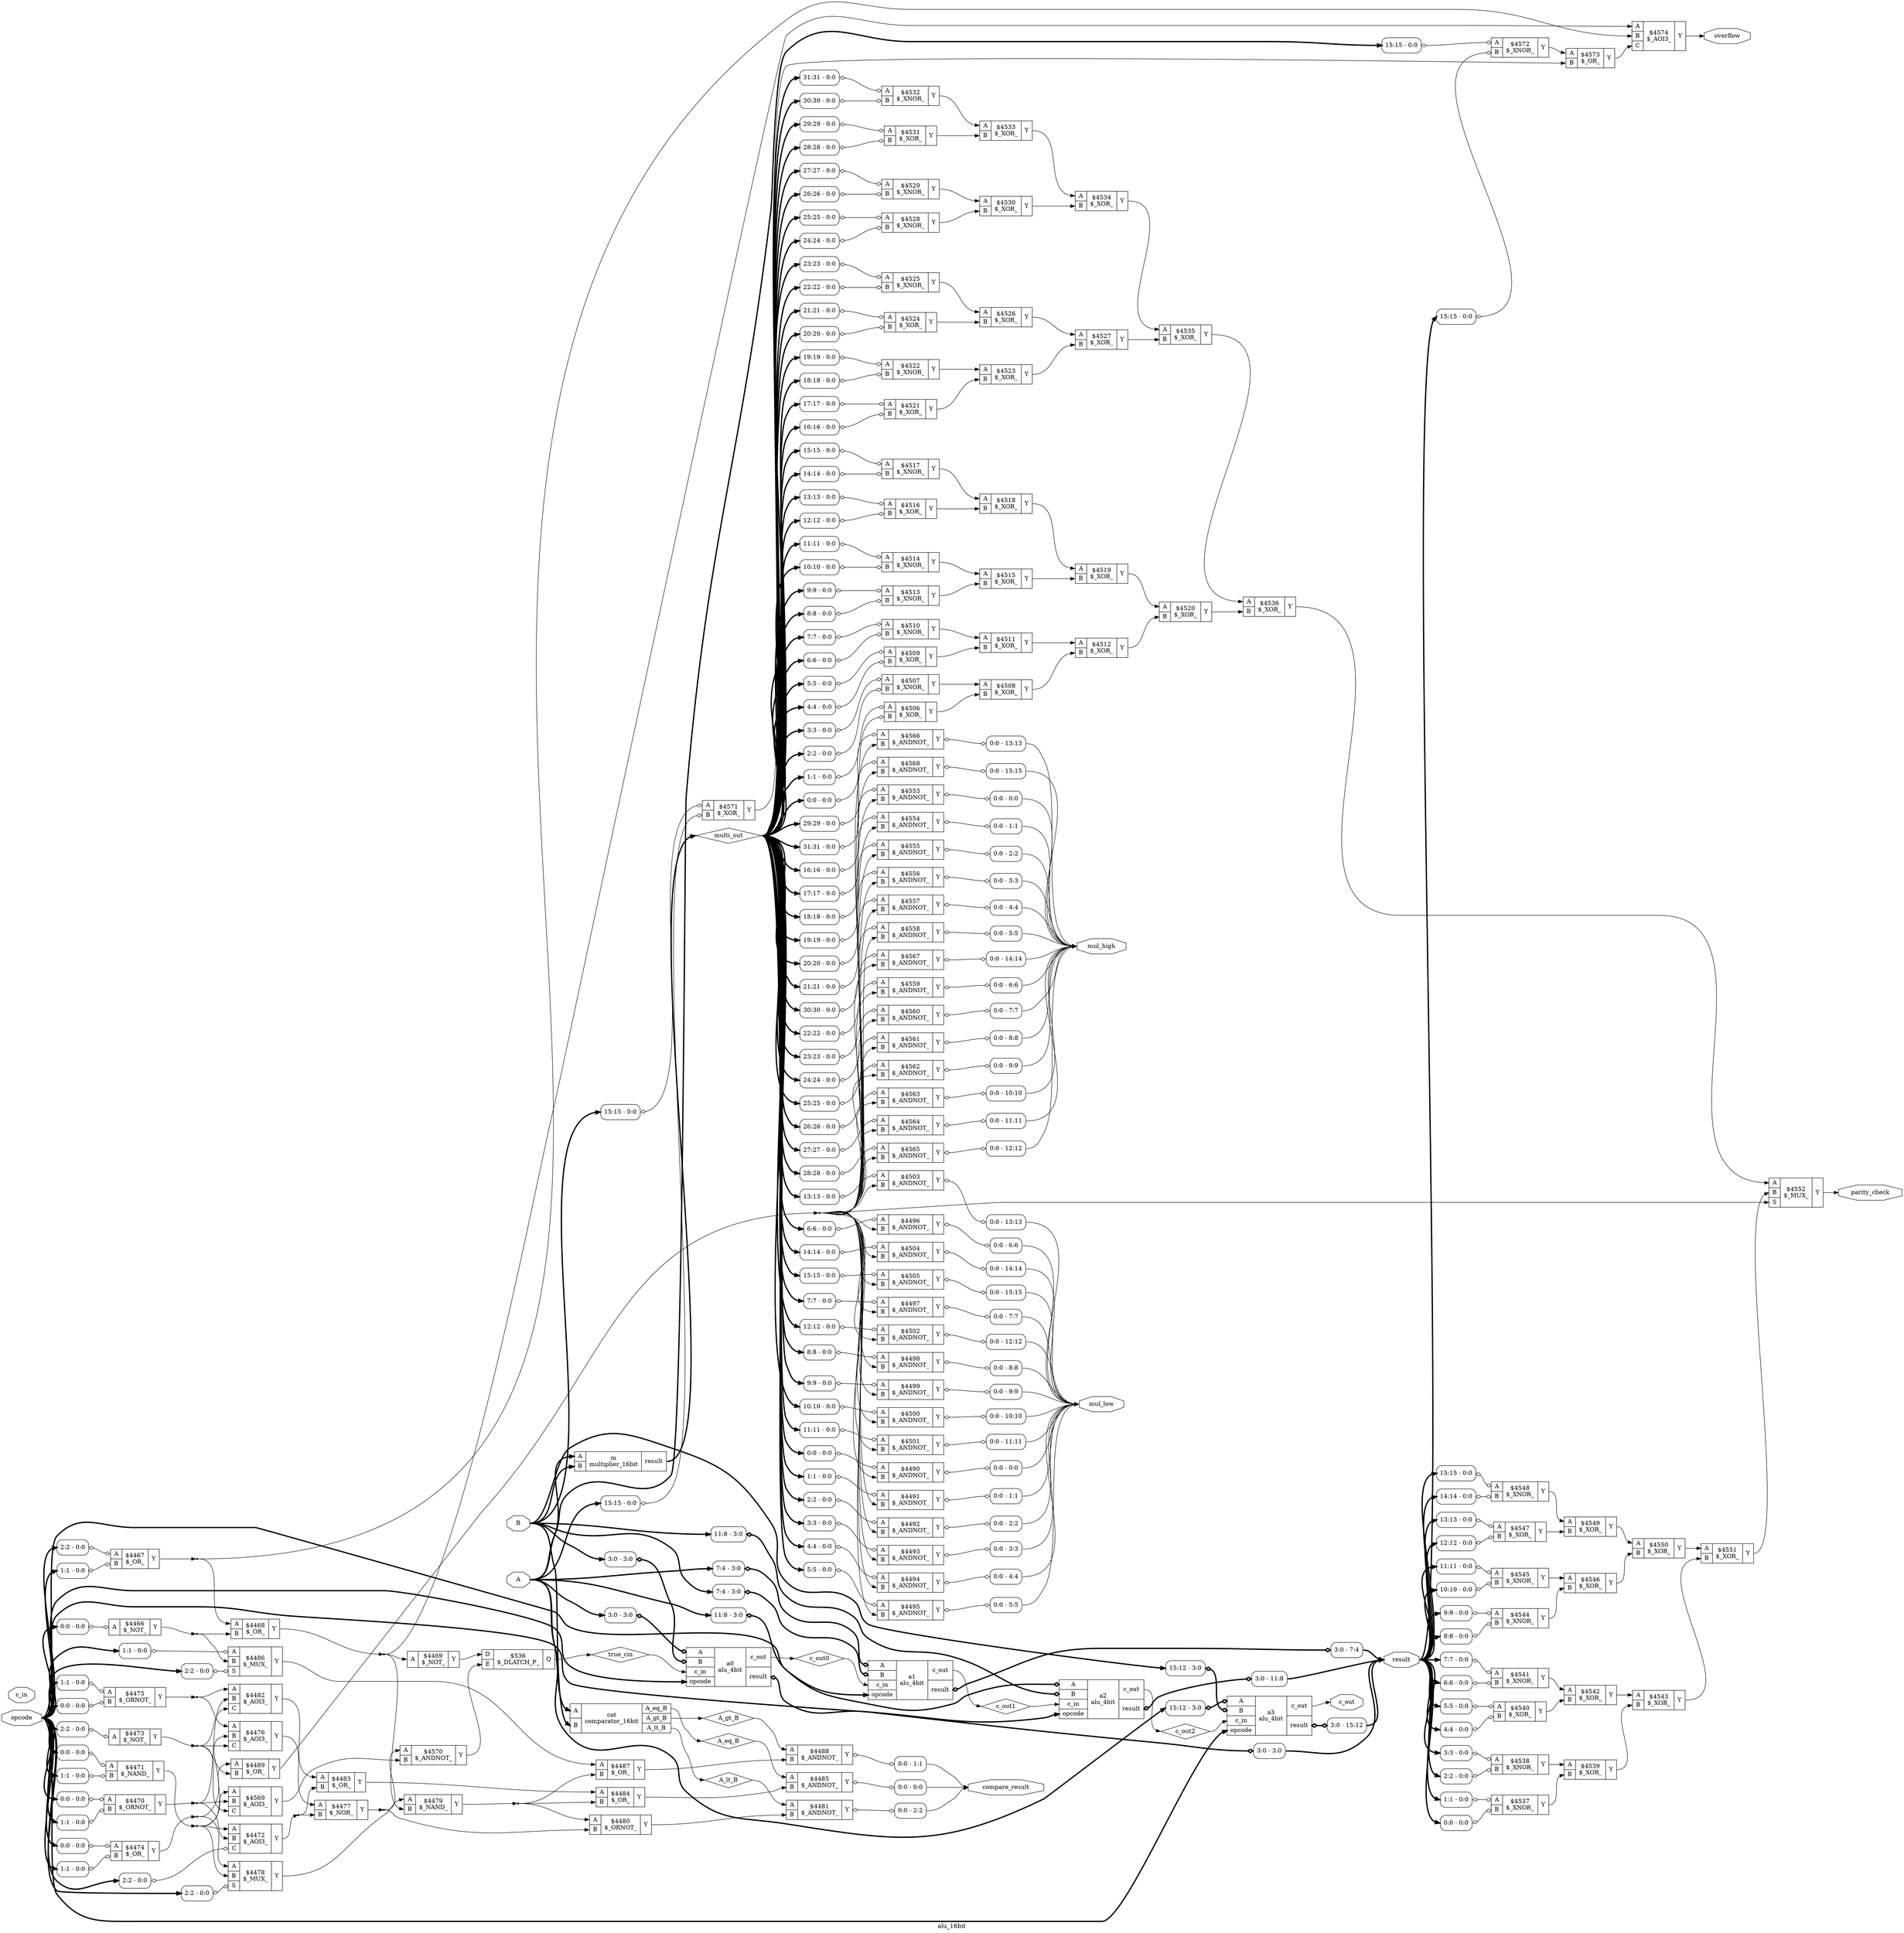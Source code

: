 digraph "alu_16bit" {
label="alu_16bit";
rankdir="LR";
remincross=true;
n73 [ shape=octagon, label="A", color="black", fontcolor="black" ];
n74 [ shape=diamond, label="A_eq_B", color="black", fontcolor="black" ];
n75 [ shape=diamond, label="A_gt_B", color="black", fontcolor="black" ];
n76 [ shape=diamond, label="A_lt_B", color="black", fontcolor="black" ];
n77 [ shape=octagon, label="B", color="black", fontcolor="black" ];
n78 [ shape=octagon, label="c_in", color="black", fontcolor="black" ];
n79 [ shape=octagon, label="c_out", color="black", fontcolor="black" ];
n80 [ shape=diamond, label="c_out0", color="black", fontcolor="black" ];
n81 [ shape=diamond, label="c_out1", color="black", fontcolor="black" ];
n82 [ shape=diamond, label="c_out2", color="black", fontcolor="black" ];
n83 [ shape=octagon, label="compare_result", color="black", fontcolor="black" ];
n84 [ shape=octagon, label="mul_high", color="black", fontcolor="black" ];
n85 [ shape=octagon, label="mul_low", color="black", fontcolor="black" ];
n86 [ shape=diamond, label="multi_out", color="black", fontcolor="black" ];
n87 [ shape=octagon, label="opcode", color="black", fontcolor="black" ];
n88 [ shape=octagon, label="overflow", color="black", fontcolor="black" ];
n89 [ shape=octagon, label="parity_check", color="black", fontcolor="black" ];
n90 [ shape=octagon, label="result", color="black", fontcolor="black" ];
n91 [ shape=diamond, label="true_cin", color="black", fontcolor="black" ];
c93 [ shape=record, label="{{<p73> A}|$4466\n$_NOT_|{<p92> Y}}" ];
x0 [ shape=record, style=rounded, label="<s0> 0:0 - 0:0 " ];
x0:e -> c93:p73:w [arrowhead=odiamond, arrowtail=odiamond, dir=both, color="black", label=""];
c94 [ shape=record, label="{{<p73> A|<p77> B}|$4467\n$_OR_|{<p92> Y}}" ];
x1 [ shape=record, style=rounded, label="<s0> 2:2 - 0:0 " ];
x1:e -> c94:p73:w [arrowhead=odiamond, arrowtail=odiamond, dir=both, color="black", label=""];
x2 [ shape=record, style=rounded, label="<s0> 1:1 - 0:0 " ];
x2:e -> c94:p77:w [arrowhead=odiamond, arrowtail=odiamond, dir=both, color="black", label=""];
c95 [ shape=record, label="{{<p73> A|<p77> B}|$4468\n$_OR_|{<p92> Y}}" ];
c96 [ shape=record, label="{{<p73> A}|$4469\n$_NOT_|{<p92> Y}}" ];
c97 [ shape=record, label="{{<p73> A|<p77> B}|$4470\n$_ORNOT_|{<p92> Y}}" ];
x3 [ shape=record, style=rounded, label="<s0> 0:0 - 0:0 " ];
x3:e -> c97:p73:w [arrowhead=odiamond, arrowtail=odiamond, dir=both, color="black", label=""];
x4 [ shape=record, style=rounded, label="<s0> 1:1 - 0:0 " ];
x4:e -> c97:p77:w [arrowhead=odiamond, arrowtail=odiamond, dir=both, color="black", label=""];
c98 [ shape=record, label="{{<p73> A|<p77> B}|$4471\n$_NAND_|{<p92> Y}}" ];
x5 [ shape=record, style=rounded, label="<s0> 0:0 - 0:0 " ];
x5:e -> c98:p73:w [arrowhead=odiamond, arrowtail=odiamond, dir=both, color="black", label=""];
x6 [ shape=record, style=rounded, label="<s0> 1:1 - 0:0 " ];
x6:e -> c98:p77:w [arrowhead=odiamond, arrowtail=odiamond, dir=both, color="black", label=""];
c100 [ shape=record, label="{{<p73> A|<p77> B|<p99> C}|$4472\n$_AOI3_|{<p92> Y}}" ];
x7 [ shape=record, style=rounded, label="<s0> 2:2 - 0:0 " ];
x7:e -> c100:p99:w [arrowhead=odiamond, arrowtail=odiamond, dir=both, color="black", label=""];
c101 [ shape=record, label="{{<p73> A}|$4473\n$_NOT_|{<p92> Y}}" ];
x8 [ shape=record, style=rounded, label="<s0> 2:2 - 0:0 " ];
x8:e -> c101:p73:w [arrowhead=odiamond, arrowtail=odiamond, dir=both, color="black", label=""];
c102 [ shape=record, label="{{<p73> A|<p77> B}|$4474\n$_OR_|{<p92> Y}}" ];
x9 [ shape=record, style=rounded, label="<s0> 0:0 - 0:0 " ];
x9:e -> c102:p73:w [arrowhead=odiamond, arrowtail=odiamond, dir=both, color="black", label=""];
x10 [ shape=record, style=rounded, label="<s0> 1:1 - 0:0 " ];
x10:e -> c102:p77:w [arrowhead=odiamond, arrowtail=odiamond, dir=both, color="black", label=""];
c103 [ shape=record, label="{{<p73> A|<p77> B}|$4475\n$_ORNOT_|{<p92> Y}}" ];
x11 [ shape=record, style=rounded, label="<s0> 1:1 - 0:0 " ];
x11:e -> c103:p73:w [arrowhead=odiamond, arrowtail=odiamond, dir=both, color="black", label=""];
x12 [ shape=record, style=rounded, label="<s0> 0:0 - 0:0 " ];
x12:e -> c103:p77:w [arrowhead=odiamond, arrowtail=odiamond, dir=both, color="black", label=""];
c104 [ shape=record, label="{{<p73> A|<p77> B|<p99> C}|$4476\n$_AOI3_|{<p92> Y}}" ];
c105 [ shape=record, label="{{<p73> A|<p77> B}|$4477\n$_NOR_|{<p92> Y}}" ];
c107 [ shape=record, label="{{<p73> A|<p77> B|<p106> S}|$4478\n$_MUX_|{<p92> Y}}" ];
x13 [ shape=record, style=rounded, label="<s0> 2:2 - 0:0 " ];
x13:e -> c107:p106:w [arrowhead=odiamond, arrowtail=odiamond, dir=both, color="black", label=""];
c108 [ shape=record, label="{{<p73> A|<p77> B}|$4479\n$_NAND_|{<p92> Y}}" ];
c109 [ shape=record, label="{{<p73> A|<p77> B}|$4480\n$_ORNOT_|{<p92> Y}}" ];
c110 [ shape=record, label="{{<p73> A|<p77> B}|$4481\n$_ANDNOT_|{<p92> Y}}" ];
x14 [ shape=record, style=rounded, label="<s0> 0:0 - 2:2 " ];
c110:p92:e -> x14:w [arrowhead=odiamond, arrowtail=odiamond, dir=both, color="black", label=""];
c111 [ shape=record, label="{{<p73> A|<p77> B|<p99> C}|$4482\n$_AOI3_|{<p92> Y}}" ];
c112 [ shape=record, label="{{<p73> A|<p77> B}|$4483\n$_OR_|{<p92> Y}}" ];
c113 [ shape=record, label="{{<p73> A|<p77> B}|$4484\n$_OR_|{<p92> Y}}" ];
c114 [ shape=record, label="{{<p73> A|<p77> B}|$4485\n$_ANDNOT_|{<p92> Y}}" ];
x15 [ shape=record, style=rounded, label="<s0> 0:0 - 0:0 " ];
c114:p92:e -> x15:w [arrowhead=odiamond, arrowtail=odiamond, dir=both, color="black", label=""];
c115 [ shape=record, label="{{<p73> A|<p77> B|<p106> S}|$4486\n$_MUX_|{<p92> Y}}" ];
x16 [ shape=record, style=rounded, label="<s0> 1:1 - 0:0 " ];
x16:e -> c115:p73:w [arrowhead=odiamond, arrowtail=odiamond, dir=both, color="black", label=""];
x17 [ shape=record, style=rounded, label="<s0> 2:2 - 0:0 " ];
x17:e -> c115:p106:w [arrowhead=odiamond, arrowtail=odiamond, dir=both, color="black", label=""];
c116 [ shape=record, label="{{<p73> A|<p77> B}|$4487\n$_OR_|{<p92> Y}}" ];
c117 [ shape=record, label="{{<p73> A|<p77> B}|$4488\n$_ANDNOT_|{<p92> Y}}" ];
x18 [ shape=record, style=rounded, label="<s0> 0:0 - 1:1 " ];
c117:p92:e -> x18:w [arrowhead=odiamond, arrowtail=odiamond, dir=both, color="black", label=""];
c118 [ shape=record, label="{{<p73> A|<p77> B}|$4489\n$_OR_|{<p92> Y}}" ];
c119 [ shape=record, label="{{<p73> A|<p77> B}|$4490\n$_ANDNOT_|{<p92> Y}}" ];
x19 [ shape=record, style=rounded, label="<s0> 0:0 - 0:0 " ];
x19:e -> c119:p73:w [arrowhead=odiamond, arrowtail=odiamond, dir=both, color="black", label=""];
x20 [ shape=record, style=rounded, label="<s0> 0:0 - 0:0 " ];
c119:p92:e -> x20:w [arrowhead=odiamond, arrowtail=odiamond, dir=both, color="black", label=""];
c120 [ shape=record, label="{{<p73> A|<p77> B}|$4491\n$_ANDNOT_|{<p92> Y}}" ];
x21 [ shape=record, style=rounded, label="<s0> 1:1 - 0:0 " ];
x21:e -> c120:p73:w [arrowhead=odiamond, arrowtail=odiamond, dir=both, color="black", label=""];
x22 [ shape=record, style=rounded, label="<s0> 0:0 - 1:1 " ];
c120:p92:e -> x22:w [arrowhead=odiamond, arrowtail=odiamond, dir=both, color="black", label=""];
c121 [ shape=record, label="{{<p73> A|<p77> B}|$4492\n$_ANDNOT_|{<p92> Y}}" ];
x23 [ shape=record, style=rounded, label="<s0> 2:2 - 0:0 " ];
x23:e -> c121:p73:w [arrowhead=odiamond, arrowtail=odiamond, dir=both, color="black", label=""];
x24 [ shape=record, style=rounded, label="<s0> 0:0 - 2:2 " ];
c121:p92:e -> x24:w [arrowhead=odiamond, arrowtail=odiamond, dir=both, color="black", label=""];
c122 [ shape=record, label="{{<p73> A|<p77> B}|$4493\n$_ANDNOT_|{<p92> Y}}" ];
x25 [ shape=record, style=rounded, label="<s0> 3:3 - 0:0 " ];
x25:e -> c122:p73:w [arrowhead=odiamond, arrowtail=odiamond, dir=both, color="black", label=""];
x26 [ shape=record, style=rounded, label="<s0> 0:0 - 3:3 " ];
c122:p92:e -> x26:w [arrowhead=odiamond, arrowtail=odiamond, dir=both, color="black", label=""];
c123 [ shape=record, label="{{<p73> A|<p77> B}|$4494\n$_ANDNOT_|{<p92> Y}}" ];
x27 [ shape=record, style=rounded, label="<s0> 4:4 - 0:0 " ];
x27:e -> c123:p73:w [arrowhead=odiamond, arrowtail=odiamond, dir=both, color="black", label=""];
x28 [ shape=record, style=rounded, label="<s0> 0:0 - 4:4 " ];
c123:p92:e -> x28:w [arrowhead=odiamond, arrowtail=odiamond, dir=both, color="black", label=""];
c124 [ shape=record, label="{{<p73> A|<p77> B}|$4495\n$_ANDNOT_|{<p92> Y}}" ];
x29 [ shape=record, style=rounded, label="<s0> 5:5 - 0:0 " ];
x29:e -> c124:p73:w [arrowhead=odiamond, arrowtail=odiamond, dir=both, color="black", label=""];
x30 [ shape=record, style=rounded, label="<s0> 0:0 - 5:5 " ];
c124:p92:e -> x30:w [arrowhead=odiamond, arrowtail=odiamond, dir=both, color="black", label=""];
c125 [ shape=record, label="{{<p73> A|<p77> B}|$4496\n$_ANDNOT_|{<p92> Y}}" ];
x31 [ shape=record, style=rounded, label="<s0> 6:6 - 0:0 " ];
x31:e -> c125:p73:w [arrowhead=odiamond, arrowtail=odiamond, dir=both, color="black", label=""];
x32 [ shape=record, style=rounded, label="<s0> 0:0 - 6:6 " ];
c125:p92:e -> x32:w [arrowhead=odiamond, arrowtail=odiamond, dir=both, color="black", label=""];
c126 [ shape=record, label="{{<p73> A|<p77> B}|$4497\n$_ANDNOT_|{<p92> Y}}" ];
x33 [ shape=record, style=rounded, label="<s0> 7:7 - 0:0 " ];
x33:e -> c126:p73:w [arrowhead=odiamond, arrowtail=odiamond, dir=both, color="black", label=""];
x34 [ shape=record, style=rounded, label="<s0> 0:0 - 7:7 " ];
c126:p92:e -> x34:w [arrowhead=odiamond, arrowtail=odiamond, dir=both, color="black", label=""];
c127 [ shape=record, label="{{<p73> A|<p77> B}|$4498\n$_ANDNOT_|{<p92> Y}}" ];
x35 [ shape=record, style=rounded, label="<s0> 8:8 - 0:0 " ];
x35:e -> c127:p73:w [arrowhead=odiamond, arrowtail=odiamond, dir=both, color="black", label=""];
x36 [ shape=record, style=rounded, label="<s0> 0:0 - 8:8 " ];
c127:p92:e -> x36:w [arrowhead=odiamond, arrowtail=odiamond, dir=both, color="black", label=""];
c128 [ shape=record, label="{{<p73> A|<p77> B}|$4499\n$_ANDNOT_|{<p92> Y}}" ];
x37 [ shape=record, style=rounded, label="<s0> 9:9 - 0:0 " ];
x37:e -> c128:p73:w [arrowhead=odiamond, arrowtail=odiamond, dir=both, color="black", label=""];
x38 [ shape=record, style=rounded, label="<s0> 0:0 - 9:9 " ];
c128:p92:e -> x38:w [arrowhead=odiamond, arrowtail=odiamond, dir=both, color="black", label=""];
c129 [ shape=record, label="{{<p73> A|<p77> B}|$4500\n$_ANDNOT_|{<p92> Y}}" ];
x39 [ shape=record, style=rounded, label="<s0> 10:10 - 0:0 " ];
x39:e -> c129:p73:w [arrowhead=odiamond, arrowtail=odiamond, dir=both, color="black", label=""];
x40 [ shape=record, style=rounded, label="<s0> 0:0 - 10:10 " ];
c129:p92:e -> x40:w [arrowhead=odiamond, arrowtail=odiamond, dir=both, color="black", label=""];
c130 [ shape=record, label="{{<p73> A|<p77> B}|$4501\n$_ANDNOT_|{<p92> Y}}" ];
x41 [ shape=record, style=rounded, label="<s0> 11:11 - 0:0 " ];
x41:e -> c130:p73:w [arrowhead=odiamond, arrowtail=odiamond, dir=both, color="black", label=""];
x42 [ shape=record, style=rounded, label="<s0> 0:0 - 11:11 " ];
c130:p92:e -> x42:w [arrowhead=odiamond, arrowtail=odiamond, dir=both, color="black", label=""];
c131 [ shape=record, label="{{<p73> A|<p77> B}|$4502\n$_ANDNOT_|{<p92> Y}}" ];
x43 [ shape=record, style=rounded, label="<s0> 12:12 - 0:0 " ];
x43:e -> c131:p73:w [arrowhead=odiamond, arrowtail=odiamond, dir=both, color="black", label=""];
x44 [ shape=record, style=rounded, label="<s0> 0:0 - 12:12 " ];
c131:p92:e -> x44:w [arrowhead=odiamond, arrowtail=odiamond, dir=both, color="black", label=""];
c132 [ shape=record, label="{{<p73> A|<p77> B}|$4503\n$_ANDNOT_|{<p92> Y}}" ];
x45 [ shape=record, style=rounded, label="<s0> 13:13 - 0:0 " ];
x45:e -> c132:p73:w [arrowhead=odiamond, arrowtail=odiamond, dir=both, color="black", label=""];
x46 [ shape=record, style=rounded, label="<s0> 0:0 - 13:13 " ];
c132:p92:e -> x46:w [arrowhead=odiamond, arrowtail=odiamond, dir=both, color="black", label=""];
c133 [ shape=record, label="{{<p73> A|<p77> B}|$4504\n$_ANDNOT_|{<p92> Y}}" ];
x47 [ shape=record, style=rounded, label="<s0> 14:14 - 0:0 " ];
x47:e -> c133:p73:w [arrowhead=odiamond, arrowtail=odiamond, dir=both, color="black", label=""];
x48 [ shape=record, style=rounded, label="<s0> 0:0 - 14:14 " ];
c133:p92:e -> x48:w [arrowhead=odiamond, arrowtail=odiamond, dir=both, color="black", label=""];
c134 [ shape=record, label="{{<p73> A|<p77> B}|$4505\n$_ANDNOT_|{<p92> Y}}" ];
x49 [ shape=record, style=rounded, label="<s0> 15:15 - 0:0 " ];
x49:e -> c134:p73:w [arrowhead=odiamond, arrowtail=odiamond, dir=both, color="black", label=""];
x50 [ shape=record, style=rounded, label="<s0> 0:0 - 15:15 " ];
c134:p92:e -> x50:w [arrowhead=odiamond, arrowtail=odiamond, dir=both, color="black", label=""];
c135 [ shape=record, label="{{<p73> A|<p77> B}|$4506\n$_XOR_|{<p92> Y}}" ];
x51 [ shape=record, style=rounded, label="<s0> 1:1 - 0:0 " ];
x51:e -> c135:p73:w [arrowhead=odiamond, arrowtail=odiamond, dir=both, color="black", label=""];
x52 [ shape=record, style=rounded, label="<s0> 0:0 - 0:0 " ];
x52:e -> c135:p77:w [arrowhead=odiamond, arrowtail=odiamond, dir=both, color="black", label=""];
c136 [ shape=record, label="{{<p73> A|<p77> B}|$4507\n$_XNOR_|{<p92> Y}}" ];
x53 [ shape=record, style=rounded, label="<s0> 3:3 - 0:0 " ];
x53:e -> c136:p73:w [arrowhead=odiamond, arrowtail=odiamond, dir=both, color="black", label=""];
x54 [ shape=record, style=rounded, label="<s0> 2:2 - 0:0 " ];
x54:e -> c136:p77:w [arrowhead=odiamond, arrowtail=odiamond, dir=both, color="black", label=""];
c137 [ shape=record, label="{{<p73> A|<p77> B}|$4508\n$_XOR_|{<p92> Y}}" ];
c138 [ shape=record, label="{{<p73> A|<p77> B}|$4509\n$_XOR_|{<p92> Y}}" ];
x55 [ shape=record, style=rounded, label="<s0> 5:5 - 0:0 " ];
x55:e -> c138:p73:w [arrowhead=odiamond, arrowtail=odiamond, dir=both, color="black", label=""];
x56 [ shape=record, style=rounded, label="<s0> 4:4 - 0:0 " ];
x56:e -> c138:p77:w [arrowhead=odiamond, arrowtail=odiamond, dir=both, color="black", label=""];
c139 [ shape=record, label="{{<p73> A|<p77> B}|$4510\n$_XNOR_|{<p92> Y}}" ];
x57 [ shape=record, style=rounded, label="<s0> 7:7 - 0:0 " ];
x57:e -> c139:p73:w [arrowhead=odiamond, arrowtail=odiamond, dir=both, color="black", label=""];
x58 [ shape=record, style=rounded, label="<s0> 6:6 - 0:0 " ];
x58:e -> c139:p77:w [arrowhead=odiamond, arrowtail=odiamond, dir=both, color="black", label=""];
c140 [ shape=record, label="{{<p73> A|<p77> B}|$4511\n$_XOR_|{<p92> Y}}" ];
c141 [ shape=record, label="{{<p73> A|<p77> B}|$4512\n$_XOR_|{<p92> Y}}" ];
c142 [ shape=record, label="{{<p73> A|<p77> B}|$4513\n$_XNOR_|{<p92> Y}}" ];
x59 [ shape=record, style=rounded, label="<s0> 9:9 - 0:0 " ];
x59:e -> c142:p73:w [arrowhead=odiamond, arrowtail=odiamond, dir=both, color="black", label=""];
x60 [ shape=record, style=rounded, label="<s0> 8:8 - 0:0 " ];
x60:e -> c142:p77:w [arrowhead=odiamond, arrowtail=odiamond, dir=both, color="black", label=""];
c143 [ shape=record, label="{{<p73> A|<p77> B}|$4514\n$_XNOR_|{<p92> Y}}" ];
x61 [ shape=record, style=rounded, label="<s0> 11:11 - 0:0 " ];
x61:e -> c143:p73:w [arrowhead=odiamond, arrowtail=odiamond, dir=both, color="black", label=""];
x62 [ shape=record, style=rounded, label="<s0> 10:10 - 0:0 " ];
x62:e -> c143:p77:w [arrowhead=odiamond, arrowtail=odiamond, dir=both, color="black", label=""];
c144 [ shape=record, label="{{<p73> A|<p77> B}|$4515\n$_XOR_|{<p92> Y}}" ];
c145 [ shape=record, label="{{<p73> A|<p77> B}|$4516\n$_XOR_|{<p92> Y}}" ];
x63 [ shape=record, style=rounded, label="<s0> 13:13 - 0:0 " ];
x63:e -> c145:p73:w [arrowhead=odiamond, arrowtail=odiamond, dir=both, color="black", label=""];
x64 [ shape=record, style=rounded, label="<s0> 12:12 - 0:0 " ];
x64:e -> c145:p77:w [arrowhead=odiamond, arrowtail=odiamond, dir=both, color="black", label=""];
c146 [ shape=record, label="{{<p73> A|<p77> B}|$4517\n$_XNOR_|{<p92> Y}}" ];
x65 [ shape=record, style=rounded, label="<s0> 15:15 - 0:0 " ];
x65:e -> c146:p73:w [arrowhead=odiamond, arrowtail=odiamond, dir=both, color="black", label=""];
x66 [ shape=record, style=rounded, label="<s0> 14:14 - 0:0 " ];
x66:e -> c146:p77:w [arrowhead=odiamond, arrowtail=odiamond, dir=both, color="black", label=""];
c147 [ shape=record, label="{{<p73> A|<p77> B}|$4518\n$_XOR_|{<p92> Y}}" ];
c148 [ shape=record, label="{{<p73> A|<p77> B}|$4519\n$_XOR_|{<p92> Y}}" ];
c149 [ shape=record, label="{{<p73> A|<p77> B}|$4520\n$_XOR_|{<p92> Y}}" ];
c150 [ shape=record, label="{{<p73> A|<p77> B}|$4521\n$_XOR_|{<p92> Y}}" ];
x67 [ shape=record, style=rounded, label="<s0> 17:17 - 0:0 " ];
x67:e -> c150:p73:w [arrowhead=odiamond, arrowtail=odiamond, dir=both, color="black", label=""];
x68 [ shape=record, style=rounded, label="<s0> 16:16 - 0:0 " ];
x68:e -> c150:p77:w [arrowhead=odiamond, arrowtail=odiamond, dir=both, color="black", label=""];
c151 [ shape=record, label="{{<p73> A|<p77> B}|$4522\n$_XNOR_|{<p92> Y}}" ];
x69 [ shape=record, style=rounded, label="<s0> 19:19 - 0:0 " ];
x69:e -> c151:p73:w [arrowhead=odiamond, arrowtail=odiamond, dir=both, color="black", label=""];
x70 [ shape=record, style=rounded, label="<s0> 18:18 - 0:0 " ];
x70:e -> c151:p77:w [arrowhead=odiamond, arrowtail=odiamond, dir=both, color="black", label=""];
c152 [ shape=record, label="{{<p73> A|<p77> B}|$4523\n$_XOR_|{<p92> Y}}" ];
c153 [ shape=record, label="{{<p73> A|<p77> B}|$4524\n$_XOR_|{<p92> Y}}" ];
x71 [ shape=record, style=rounded, label="<s0> 21:21 - 0:0 " ];
x71:e -> c153:p73:w [arrowhead=odiamond, arrowtail=odiamond, dir=both, color="black", label=""];
x72 [ shape=record, style=rounded, label="<s0> 20:20 - 0:0 " ];
x72:e -> c153:p77:w [arrowhead=odiamond, arrowtail=odiamond, dir=both, color="black", label=""];
c154 [ shape=record, label="{{<p73> A|<p77> B}|$4525\n$_XNOR_|{<p92> Y}}" ];
x73 [ shape=record, style=rounded, label="<s0> 23:23 - 0:0 " ];
x73:e -> c154:p73:w [arrowhead=odiamond, arrowtail=odiamond, dir=both, color="black", label=""];
x74 [ shape=record, style=rounded, label="<s0> 22:22 - 0:0 " ];
x74:e -> c154:p77:w [arrowhead=odiamond, arrowtail=odiamond, dir=both, color="black", label=""];
c155 [ shape=record, label="{{<p73> A|<p77> B}|$4526\n$_XOR_|{<p92> Y}}" ];
c156 [ shape=record, label="{{<p73> A|<p77> B}|$4527\n$_XOR_|{<p92> Y}}" ];
c157 [ shape=record, label="{{<p73> A|<p77> B}|$4528\n$_XNOR_|{<p92> Y}}" ];
x75 [ shape=record, style=rounded, label="<s0> 25:25 - 0:0 " ];
x75:e -> c157:p73:w [arrowhead=odiamond, arrowtail=odiamond, dir=both, color="black", label=""];
x76 [ shape=record, style=rounded, label="<s0> 24:24 - 0:0 " ];
x76:e -> c157:p77:w [arrowhead=odiamond, arrowtail=odiamond, dir=both, color="black", label=""];
c158 [ shape=record, label="{{<p73> A|<p77> B}|$4529\n$_XNOR_|{<p92> Y}}" ];
x77 [ shape=record, style=rounded, label="<s0> 27:27 - 0:0 " ];
x77:e -> c158:p73:w [arrowhead=odiamond, arrowtail=odiamond, dir=both, color="black", label=""];
x78 [ shape=record, style=rounded, label="<s0> 26:26 - 0:0 " ];
x78:e -> c158:p77:w [arrowhead=odiamond, arrowtail=odiamond, dir=both, color="black", label=""];
c159 [ shape=record, label="{{<p73> A|<p77> B}|$4530\n$_XOR_|{<p92> Y}}" ];
c160 [ shape=record, label="{{<p73> A|<p77> B}|$4531\n$_XOR_|{<p92> Y}}" ];
x79 [ shape=record, style=rounded, label="<s0> 29:29 - 0:0 " ];
x79:e -> c160:p73:w [arrowhead=odiamond, arrowtail=odiamond, dir=both, color="black", label=""];
x80 [ shape=record, style=rounded, label="<s0> 28:28 - 0:0 " ];
x80:e -> c160:p77:w [arrowhead=odiamond, arrowtail=odiamond, dir=both, color="black", label=""];
c161 [ shape=record, label="{{<p73> A|<p77> B}|$4532\n$_XNOR_|{<p92> Y}}" ];
x81 [ shape=record, style=rounded, label="<s0> 31:31 - 0:0 " ];
x81:e -> c161:p73:w [arrowhead=odiamond, arrowtail=odiamond, dir=both, color="black", label=""];
x82 [ shape=record, style=rounded, label="<s0> 30:30 - 0:0 " ];
x82:e -> c161:p77:w [arrowhead=odiamond, arrowtail=odiamond, dir=both, color="black", label=""];
c162 [ shape=record, label="{{<p73> A|<p77> B}|$4533\n$_XOR_|{<p92> Y}}" ];
c163 [ shape=record, label="{{<p73> A|<p77> B}|$4534\n$_XOR_|{<p92> Y}}" ];
c164 [ shape=record, label="{{<p73> A|<p77> B}|$4535\n$_XOR_|{<p92> Y}}" ];
c165 [ shape=record, label="{{<p73> A|<p77> B}|$4536\n$_XOR_|{<p92> Y}}" ];
c166 [ shape=record, label="{{<p73> A|<p77> B}|$4537\n$_XNOR_|{<p92> Y}}" ];
x83 [ shape=record, style=rounded, label="<s0> 1:1 - 0:0 " ];
x83:e -> c166:p73:w [arrowhead=odiamond, arrowtail=odiamond, dir=both, color="black", label=""];
x84 [ shape=record, style=rounded, label="<s0> 0:0 - 0:0 " ];
x84:e -> c166:p77:w [arrowhead=odiamond, arrowtail=odiamond, dir=both, color="black", label=""];
c167 [ shape=record, label="{{<p73> A|<p77> B}|$4538\n$_XNOR_|{<p92> Y}}" ];
x85 [ shape=record, style=rounded, label="<s0> 3:3 - 0:0 " ];
x85:e -> c167:p73:w [arrowhead=odiamond, arrowtail=odiamond, dir=both, color="black", label=""];
x86 [ shape=record, style=rounded, label="<s0> 2:2 - 0:0 " ];
x86:e -> c167:p77:w [arrowhead=odiamond, arrowtail=odiamond, dir=both, color="black", label=""];
c168 [ shape=record, label="{{<p73> A|<p77> B}|$4539\n$_XOR_|{<p92> Y}}" ];
c169 [ shape=record, label="{{<p73> A|<p77> B}|$4540\n$_XOR_|{<p92> Y}}" ];
x87 [ shape=record, style=rounded, label="<s0> 5:5 - 0:0 " ];
x87:e -> c169:p73:w [arrowhead=odiamond, arrowtail=odiamond, dir=both, color="black", label=""];
x88 [ shape=record, style=rounded, label="<s0> 4:4 - 0:0 " ];
x88:e -> c169:p77:w [arrowhead=odiamond, arrowtail=odiamond, dir=both, color="black", label=""];
c170 [ shape=record, label="{{<p73> A|<p77> B}|$4541\n$_XNOR_|{<p92> Y}}" ];
x89 [ shape=record, style=rounded, label="<s0> 7:7 - 0:0 " ];
x89:e -> c170:p73:w [arrowhead=odiamond, arrowtail=odiamond, dir=both, color="black", label=""];
x90 [ shape=record, style=rounded, label="<s0> 6:6 - 0:0 " ];
x90:e -> c170:p77:w [arrowhead=odiamond, arrowtail=odiamond, dir=both, color="black", label=""];
c171 [ shape=record, label="{{<p73> A|<p77> B}|$4542\n$_XOR_|{<p92> Y}}" ];
c172 [ shape=record, label="{{<p73> A|<p77> B}|$4543\n$_XOR_|{<p92> Y}}" ];
c173 [ shape=record, label="{{<p73> A|<p77> B}|$4544\n$_XNOR_|{<p92> Y}}" ];
x91 [ shape=record, style=rounded, label="<s0> 9:9 - 0:0 " ];
x91:e -> c173:p73:w [arrowhead=odiamond, arrowtail=odiamond, dir=both, color="black", label=""];
x92 [ shape=record, style=rounded, label="<s0> 8:8 - 0:0 " ];
x92:e -> c173:p77:w [arrowhead=odiamond, arrowtail=odiamond, dir=both, color="black", label=""];
c174 [ shape=record, label="{{<p73> A|<p77> B}|$4545\n$_XNOR_|{<p92> Y}}" ];
x93 [ shape=record, style=rounded, label="<s0> 11:11 - 0:0 " ];
x93:e -> c174:p73:w [arrowhead=odiamond, arrowtail=odiamond, dir=both, color="black", label=""];
x94 [ shape=record, style=rounded, label="<s0> 10:10 - 0:0 " ];
x94:e -> c174:p77:w [arrowhead=odiamond, arrowtail=odiamond, dir=both, color="black", label=""];
c175 [ shape=record, label="{{<p73> A|<p77> B}|$4546\n$_XOR_|{<p92> Y}}" ];
c176 [ shape=record, label="{{<p73> A|<p77> B}|$4547\n$_XOR_|{<p92> Y}}" ];
x95 [ shape=record, style=rounded, label="<s0> 13:13 - 0:0 " ];
x95:e -> c176:p73:w [arrowhead=odiamond, arrowtail=odiamond, dir=both, color="black", label=""];
x96 [ shape=record, style=rounded, label="<s0> 12:12 - 0:0 " ];
x96:e -> c176:p77:w [arrowhead=odiamond, arrowtail=odiamond, dir=both, color="black", label=""];
c177 [ shape=record, label="{{<p73> A|<p77> B}|$4548\n$_XNOR_|{<p92> Y}}" ];
x97 [ shape=record, style=rounded, label="<s0> 15:15 - 0:0 " ];
x97:e -> c177:p73:w [arrowhead=odiamond, arrowtail=odiamond, dir=both, color="black", label=""];
x98 [ shape=record, style=rounded, label="<s0> 14:14 - 0:0 " ];
x98:e -> c177:p77:w [arrowhead=odiamond, arrowtail=odiamond, dir=both, color="black", label=""];
c178 [ shape=record, label="{{<p73> A|<p77> B}|$4549\n$_XOR_|{<p92> Y}}" ];
c179 [ shape=record, label="{{<p73> A|<p77> B}|$4550\n$_XOR_|{<p92> Y}}" ];
c180 [ shape=record, label="{{<p73> A|<p77> B}|$4551\n$_XOR_|{<p92> Y}}" ];
c181 [ shape=record, label="{{<p73> A|<p77> B|<p106> S}|$4552\n$_MUX_|{<p92> Y}}" ];
c182 [ shape=record, label="{{<p73> A|<p77> B}|$4553\n$_ANDNOT_|{<p92> Y}}" ];
x99 [ shape=record, style=rounded, label="<s0> 16:16 - 0:0 " ];
x99:e -> c182:p73:w [arrowhead=odiamond, arrowtail=odiamond, dir=both, color="black", label=""];
x100 [ shape=record, style=rounded, label="<s0> 0:0 - 0:0 " ];
c182:p92:e -> x100:w [arrowhead=odiamond, arrowtail=odiamond, dir=both, color="black", label=""];
c183 [ shape=record, label="{{<p73> A|<p77> B}|$4554\n$_ANDNOT_|{<p92> Y}}" ];
x101 [ shape=record, style=rounded, label="<s0> 17:17 - 0:0 " ];
x101:e -> c183:p73:w [arrowhead=odiamond, arrowtail=odiamond, dir=both, color="black", label=""];
x102 [ shape=record, style=rounded, label="<s0> 0:0 - 1:1 " ];
c183:p92:e -> x102:w [arrowhead=odiamond, arrowtail=odiamond, dir=both, color="black", label=""];
c184 [ shape=record, label="{{<p73> A|<p77> B}|$4555\n$_ANDNOT_|{<p92> Y}}" ];
x103 [ shape=record, style=rounded, label="<s0> 18:18 - 0:0 " ];
x103:e -> c184:p73:w [arrowhead=odiamond, arrowtail=odiamond, dir=both, color="black", label=""];
x104 [ shape=record, style=rounded, label="<s0> 0:0 - 2:2 " ];
c184:p92:e -> x104:w [arrowhead=odiamond, arrowtail=odiamond, dir=both, color="black", label=""];
c185 [ shape=record, label="{{<p73> A|<p77> B}|$4556\n$_ANDNOT_|{<p92> Y}}" ];
x105 [ shape=record, style=rounded, label="<s0> 19:19 - 0:0 " ];
x105:e -> c185:p73:w [arrowhead=odiamond, arrowtail=odiamond, dir=both, color="black", label=""];
x106 [ shape=record, style=rounded, label="<s0> 0:0 - 3:3 " ];
c185:p92:e -> x106:w [arrowhead=odiamond, arrowtail=odiamond, dir=both, color="black", label=""];
c186 [ shape=record, label="{{<p73> A|<p77> B}|$4557\n$_ANDNOT_|{<p92> Y}}" ];
x107 [ shape=record, style=rounded, label="<s0> 20:20 - 0:0 " ];
x107:e -> c186:p73:w [arrowhead=odiamond, arrowtail=odiamond, dir=both, color="black", label=""];
x108 [ shape=record, style=rounded, label="<s0> 0:0 - 4:4 " ];
c186:p92:e -> x108:w [arrowhead=odiamond, arrowtail=odiamond, dir=both, color="black", label=""];
c187 [ shape=record, label="{{<p73> A|<p77> B}|$4558\n$_ANDNOT_|{<p92> Y}}" ];
x109 [ shape=record, style=rounded, label="<s0> 21:21 - 0:0 " ];
x109:e -> c187:p73:w [arrowhead=odiamond, arrowtail=odiamond, dir=both, color="black", label=""];
x110 [ shape=record, style=rounded, label="<s0> 0:0 - 5:5 " ];
c187:p92:e -> x110:w [arrowhead=odiamond, arrowtail=odiamond, dir=both, color="black", label=""];
c188 [ shape=record, label="{{<p73> A|<p77> B}|$4559\n$_ANDNOT_|{<p92> Y}}" ];
x111 [ shape=record, style=rounded, label="<s0> 22:22 - 0:0 " ];
x111:e -> c188:p73:w [arrowhead=odiamond, arrowtail=odiamond, dir=both, color="black", label=""];
x112 [ shape=record, style=rounded, label="<s0> 0:0 - 6:6 " ];
c188:p92:e -> x112:w [arrowhead=odiamond, arrowtail=odiamond, dir=both, color="black", label=""];
c189 [ shape=record, label="{{<p73> A|<p77> B}|$4560\n$_ANDNOT_|{<p92> Y}}" ];
x113 [ shape=record, style=rounded, label="<s0> 23:23 - 0:0 " ];
x113:e -> c189:p73:w [arrowhead=odiamond, arrowtail=odiamond, dir=both, color="black", label=""];
x114 [ shape=record, style=rounded, label="<s0> 0:0 - 7:7 " ];
c189:p92:e -> x114:w [arrowhead=odiamond, arrowtail=odiamond, dir=both, color="black", label=""];
c190 [ shape=record, label="{{<p73> A|<p77> B}|$4561\n$_ANDNOT_|{<p92> Y}}" ];
x115 [ shape=record, style=rounded, label="<s0> 24:24 - 0:0 " ];
x115:e -> c190:p73:w [arrowhead=odiamond, arrowtail=odiamond, dir=both, color="black", label=""];
x116 [ shape=record, style=rounded, label="<s0> 0:0 - 8:8 " ];
c190:p92:e -> x116:w [arrowhead=odiamond, arrowtail=odiamond, dir=both, color="black", label=""];
c191 [ shape=record, label="{{<p73> A|<p77> B}|$4562\n$_ANDNOT_|{<p92> Y}}" ];
x117 [ shape=record, style=rounded, label="<s0> 25:25 - 0:0 " ];
x117:e -> c191:p73:w [arrowhead=odiamond, arrowtail=odiamond, dir=both, color="black", label=""];
x118 [ shape=record, style=rounded, label="<s0> 0:0 - 9:9 " ];
c191:p92:e -> x118:w [arrowhead=odiamond, arrowtail=odiamond, dir=both, color="black", label=""];
c192 [ shape=record, label="{{<p73> A|<p77> B}|$4563\n$_ANDNOT_|{<p92> Y}}" ];
x119 [ shape=record, style=rounded, label="<s0> 26:26 - 0:0 " ];
x119:e -> c192:p73:w [arrowhead=odiamond, arrowtail=odiamond, dir=both, color="black", label=""];
x120 [ shape=record, style=rounded, label="<s0> 0:0 - 10:10 " ];
c192:p92:e -> x120:w [arrowhead=odiamond, arrowtail=odiamond, dir=both, color="black", label=""];
c193 [ shape=record, label="{{<p73> A|<p77> B}|$4564\n$_ANDNOT_|{<p92> Y}}" ];
x121 [ shape=record, style=rounded, label="<s0> 27:27 - 0:0 " ];
x121:e -> c193:p73:w [arrowhead=odiamond, arrowtail=odiamond, dir=both, color="black", label=""];
x122 [ shape=record, style=rounded, label="<s0> 0:0 - 11:11 " ];
c193:p92:e -> x122:w [arrowhead=odiamond, arrowtail=odiamond, dir=both, color="black", label=""];
c194 [ shape=record, label="{{<p73> A|<p77> B}|$4565\n$_ANDNOT_|{<p92> Y}}" ];
x123 [ shape=record, style=rounded, label="<s0> 28:28 - 0:0 " ];
x123:e -> c194:p73:w [arrowhead=odiamond, arrowtail=odiamond, dir=both, color="black", label=""];
x124 [ shape=record, style=rounded, label="<s0> 0:0 - 12:12 " ];
c194:p92:e -> x124:w [arrowhead=odiamond, arrowtail=odiamond, dir=both, color="black", label=""];
c195 [ shape=record, label="{{<p73> A|<p77> B}|$4566\n$_ANDNOT_|{<p92> Y}}" ];
x125 [ shape=record, style=rounded, label="<s0> 29:29 - 0:0 " ];
x125:e -> c195:p73:w [arrowhead=odiamond, arrowtail=odiamond, dir=both, color="black", label=""];
x126 [ shape=record, style=rounded, label="<s0> 0:0 - 13:13 " ];
c195:p92:e -> x126:w [arrowhead=odiamond, arrowtail=odiamond, dir=both, color="black", label=""];
c196 [ shape=record, label="{{<p73> A|<p77> B}|$4567\n$_ANDNOT_|{<p92> Y}}" ];
x127 [ shape=record, style=rounded, label="<s0> 30:30 - 0:0 " ];
x127:e -> c196:p73:w [arrowhead=odiamond, arrowtail=odiamond, dir=both, color="black", label=""];
x128 [ shape=record, style=rounded, label="<s0> 0:0 - 14:14 " ];
c196:p92:e -> x128:w [arrowhead=odiamond, arrowtail=odiamond, dir=both, color="black", label=""];
c197 [ shape=record, label="{{<p73> A|<p77> B}|$4568\n$_ANDNOT_|{<p92> Y}}" ];
x129 [ shape=record, style=rounded, label="<s0> 31:31 - 0:0 " ];
x129:e -> c197:p73:w [arrowhead=odiamond, arrowtail=odiamond, dir=both, color="black", label=""];
x130 [ shape=record, style=rounded, label="<s0> 0:0 - 15:15 " ];
c197:p92:e -> x130:w [arrowhead=odiamond, arrowtail=odiamond, dir=both, color="black", label=""];
c198 [ shape=record, label="{{<p73> A|<p77> B|<p99> C}|$4569\n$_AOI3_|{<p92> Y}}" ];
c199 [ shape=record, label="{{<p73> A|<p77> B}|$4570\n$_ANDNOT_|{<p92> Y}}" ];
c200 [ shape=record, label="{{<p73> A|<p77> B}|$4571\n$_XOR_|{<p92> Y}}" ];
x131 [ shape=record, style=rounded, label="<s0> 15:15 - 0:0 " ];
x131:e -> c200:p73:w [arrowhead=odiamond, arrowtail=odiamond, dir=both, color="black", label=""];
x132 [ shape=record, style=rounded, label="<s0> 15:15 - 0:0 " ];
x132:e -> c200:p77:w [arrowhead=odiamond, arrowtail=odiamond, dir=both, color="black", label=""];
c201 [ shape=record, label="{{<p73> A|<p77> B}|$4572\n$_XNOR_|{<p92> Y}}" ];
x133 [ shape=record, style=rounded, label="<s0> 15:15 - 0:0 " ];
x133:e -> c201:p73:w [arrowhead=odiamond, arrowtail=odiamond, dir=both, color="black", label=""];
x134 [ shape=record, style=rounded, label="<s0> 15:15 - 0:0 " ];
x134:e -> c201:p77:w [arrowhead=odiamond, arrowtail=odiamond, dir=both, color="black", label=""];
c202 [ shape=record, label="{{<p73> A|<p77> B}|$4573\n$_OR_|{<p92> Y}}" ];
c203 [ shape=record, label="{{<p73> A|<p77> B|<p99> C}|$4574\n$_AOI3_|{<p92> Y}}" ];
c207 [ shape=record, label="{{<p204> D|<p205> E}|$536\n$_DLATCH_P_|{<p206> Q}}" ];
c208 [ shape=record, label="{{<p73> A|<p77> B|<p78> c_in|<p87> opcode}|a0\nalu_4bit|{<p79> c_out|<p90> result}}" ];
x135 [ shape=record, style=rounded, label="<s0> 3:0 - 3:0 " ];
x135:e -> c208:p73:w [arrowhead=odiamond, arrowtail=odiamond, dir=both, color="black", style="setlinewidth(3)", label=""];
x136 [ shape=record, style=rounded, label="<s0> 3:0 - 3:0 " ];
x136:e -> c208:p77:w [arrowhead=odiamond, arrowtail=odiamond, dir=both, color="black", style="setlinewidth(3)", label=""];
x137 [ shape=record, style=rounded, label="<s0> 3:0 - 3:0 " ];
c208:p90:e -> x137:w [arrowhead=odiamond, arrowtail=odiamond, dir=both, color="black", style="setlinewidth(3)", label=""];
c209 [ shape=record, label="{{<p73> A|<p77> B|<p78> c_in|<p87> opcode}|a1\nalu_4bit|{<p79> c_out|<p90> result}}" ];
x138 [ shape=record, style=rounded, label="<s0> 7:4 - 3:0 " ];
x138:e -> c209:p73:w [arrowhead=odiamond, arrowtail=odiamond, dir=both, color="black", style="setlinewidth(3)", label=""];
x139 [ shape=record, style=rounded, label="<s0> 7:4 - 3:0 " ];
x139:e -> c209:p77:w [arrowhead=odiamond, arrowtail=odiamond, dir=both, color="black", style="setlinewidth(3)", label=""];
x140 [ shape=record, style=rounded, label="<s0> 3:0 - 7:4 " ];
c209:p90:e -> x140:w [arrowhead=odiamond, arrowtail=odiamond, dir=both, color="black", style="setlinewidth(3)", label=""];
c210 [ shape=record, label="{{<p73> A|<p77> B|<p78> c_in|<p87> opcode}|a2\nalu_4bit|{<p79> c_out|<p90> result}}" ];
x141 [ shape=record, style=rounded, label="<s0> 11:8 - 3:0 " ];
x141:e -> c210:p73:w [arrowhead=odiamond, arrowtail=odiamond, dir=both, color="black", style="setlinewidth(3)", label=""];
x142 [ shape=record, style=rounded, label="<s0> 11:8 - 3:0 " ];
x142:e -> c210:p77:w [arrowhead=odiamond, arrowtail=odiamond, dir=both, color="black", style="setlinewidth(3)", label=""];
x143 [ shape=record, style=rounded, label="<s0> 3:0 - 11:8 " ];
c210:p90:e -> x143:w [arrowhead=odiamond, arrowtail=odiamond, dir=both, color="black", style="setlinewidth(3)", label=""];
c211 [ shape=record, label="{{<p73> A|<p77> B|<p78> c_in|<p87> opcode}|a3\nalu_4bit|{<p79> c_out|<p90> result}}" ];
x144 [ shape=record, style=rounded, label="<s0> 15:12 - 3:0 " ];
x144:e -> c211:p73:w [arrowhead=odiamond, arrowtail=odiamond, dir=both, color="black", style="setlinewidth(3)", label=""];
x145 [ shape=record, style=rounded, label="<s0> 15:12 - 3:0 " ];
x145:e -> c211:p77:w [arrowhead=odiamond, arrowtail=odiamond, dir=both, color="black", style="setlinewidth(3)", label=""];
x146 [ shape=record, style=rounded, label="<s0> 3:0 - 15:12 " ];
c211:p90:e -> x146:w [arrowhead=odiamond, arrowtail=odiamond, dir=both, color="black", style="setlinewidth(3)", label=""];
c212 [ shape=record, label="{{<p73> A|<p77> B}|cat\ncomparator_16bit|{<p74> A_eq_B|<p75> A_gt_B|<p76> A_lt_B}}" ];
c213 [ shape=record, label="{{<p73> A|<p77> B}|m\nmultiplier_16bit|{<p90> result}}" ];
c96:p92:e -> c207:p204:w [color="black", label=""];
n10 [ shape=point ];
c105:p92:e -> n10:w [color="black", label=""];
n10:e -> c109:p77:w [color="black", label=""];
n10:e -> c199:p73:w [color="black", label=""];
c107:p92:e -> c108:p73:w [color="black", label=""];
n12 [ shape=point ];
c108:p92:e -> n12:w [color="black", label=""];
n12:e -> c109:p73:w [color="black", label=""];
n12:e -> c113:p77:w [color="black", label=""];
n12:e -> c116:p77:w [color="black", label=""];
c109:p92:e -> c110:p77:w [color="black", label=""];
c111:p92:e -> c112:p73:w [color="black", label=""];
c112:p92:e -> c113:p73:w [color="black", label=""];
c113:p92:e -> c114:p77:w [color="black", label=""];
c115:p92:e -> c116:p73:w [color="black", label=""];
c116:p92:e -> c117:p77:w [color="black", label=""];
n19 [ shape=point ];
c118:p92:e -> n19:w [color="black", label=""];
n19:e -> c119:p77:w [color="black", label=""];
n19:e -> c120:p77:w [color="black", label=""];
n19:e -> c121:p77:w [color="black", label=""];
n19:e -> c122:p77:w [color="black", label=""];
n19:e -> c123:p77:w [color="black", label=""];
n19:e -> c124:p77:w [color="black", label=""];
n19:e -> c125:p77:w [color="black", label=""];
n19:e -> c126:p77:w [color="black", label=""];
n19:e -> c127:p77:w [color="black", label=""];
n19:e -> c128:p77:w [color="black", label=""];
n19:e -> c129:p77:w [color="black", label=""];
n19:e -> c130:p77:w [color="black", label=""];
n19:e -> c131:p77:w [color="black", label=""];
n19:e -> c132:p77:w [color="black", label=""];
n19:e -> c133:p77:w [color="black", label=""];
n19:e -> c134:p77:w [color="black", label=""];
n19:e -> c181:p106:w [color="black", label=""];
n19:e -> c182:p77:w [color="black", label=""];
n19:e -> c183:p77:w [color="black", label=""];
n19:e -> c184:p77:w [color="black", label=""];
n19:e -> c185:p77:w [color="black", label=""];
n19:e -> c186:p77:w [color="black", label=""];
n19:e -> c187:p77:w [color="black", label=""];
n19:e -> c188:p77:w [color="black", label=""];
n19:e -> c189:p77:w [color="black", label=""];
n19:e -> c190:p77:w [color="black", label=""];
n19:e -> c191:p77:w [color="black", label=""];
n19:e -> c192:p77:w [color="black", label=""];
n19:e -> c193:p77:w [color="black", label=""];
n19:e -> c194:p77:w [color="black", label=""];
n19:e -> c195:p77:w [color="black", label=""];
n19:e -> c196:p77:w [color="black", label=""];
n19:e -> c197:p77:w [color="black", label=""];
c199:p92:e -> c207:p205:w [color="black", label=""];
c135:p92:e -> c137:p77:w [color="black", label=""];
c136:p92:e -> c137:p73:w [color="black", label=""];
c137:p92:e -> c141:p77:w [color="black", label=""];
c138:p92:e -> c140:p77:w [color="black", label=""];
c139:p92:e -> c140:p73:w [color="black", label=""];
c140:p92:e -> c141:p73:w [color="black", label=""];
c141:p92:e -> c149:p77:w [color="black", label=""];
c142:p92:e -> c144:p77:w [color="black", label=""];
c143:p92:e -> c144:p73:w [color="black", label=""];
c144:p92:e -> c148:p77:w [color="black", label=""];
n3 [ shape=point ];
c97:p92:e -> n3:w [color="black", label=""];
n3:e -> c100:p77:w [color="black", label=""];
n3:e -> c111:p77:w [color="black", label=""];
n3:e -> c198:p77:w [color="black", label=""];
c145:p92:e -> c147:p77:w [color="black", label=""];
c146:p92:e -> c147:p73:w [color="black", label=""];
c147:p92:e -> c148:p73:w [color="black", label=""];
c148:p92:e -> c149:p73:w [color="black", label=""];
c149:p92:e -> c165:p77:w [color="black", label=""];
c150:p92:e -> c152:p77:w [color="black", label=""];
c151:p92:e -> c152:p73:w [color="black", label=""];
c152:p92:e -> c156:p77:w [color="black", label=""];
c153:p92:e -> c155:p77:w [color="black", label=""];
c154:p92:e -> c155:p73:w [color="black", label=""];
n4 [ shape=point ];
c98:p92:e -> n4:w [color="black", label=""];
n4:e -> c100:p73:w [color="black", label=""];
n4:e -> c107:p77:w [color="black", label=""];
n4:e -> c118:p73:w [color="black", label=""];
n4:e -> c198:p73:w [color="black", label=""];
c155:p92:e -> c156:p73:w [color="black", label=""];
c156:p92:e -> c164:p77:w [color="black", label=""];
c157:p92:e -> c159:p77:w [color="black", label=""];
c158:p92:e -> c159:p73:w [color="black", label=""];
c159:p92:e -> c163:p77:w [color="black", label=""];
c160:p92:e -> c162:p77:w [color="black", label=""];
c161:p92:e -> c162:p73:w [color="black", label=""];
c162:p92:e -> c163:p73:w [color="black", label=""];
c163:p92:e -> c164:p73:w [color="black", label=""];
c164:p92:e -> c165:p73:w [color="black", label=""];
n5 [ shape=point ];
c100:p92:e -> n5:w [color="black", label=""];
n5:e -> c105:p77:w [color="black", label=""];
n5:e -> c112:p77:w [color="black", label=""];
c165:p92:e -> c181:p73:w [color="black", label=""];
c166:p92:e -> c168:p77:w [color="black", label=""];
c167:p92:e -> c168:p73:w [color="black", label=""];
c168:p92:e -> c172:p77:w [color="black", label=""];
c169:p92:e -> c171:p77:w [color="black", label=""];
c170:p92:e -> c171:p73:w [color="black", label=""];
c171:p92:e -> c172:p73:w [color="black", label=""];
c172:p92:e -> c180:p77:w [color="black", label=""];
c173:p92:e -> c175:p77:w [color="black", label=""];
c174:p92:e -> c175:p73:w [color="black", label=""];
n6 [ shape=point ];
c101:p92:e -> n6:w [color="black", label=""];
n6:e -> c104:p99:w [color="black", label=""];
n6:e -> c111:p99:w [color="black", label=""];
n6:e -> c118:p77:w [color="black", label=""];
n6:e -> c198:p99:w [color="black", label=""];
c175:p92:e -> c179:p77:w [color="black", label=""];
c176:p92:e -> c178:p77:w [color="black", label=""];
c177:p92:e -> c178:p73:w [color="black", label=""];
c178:p92:e -> c179:p73:w [color="black", label=""];
c179:p92:e -> c180:p73:w [color="black", label=""];
c180:p92:e -> c181:p77:w [color="black", label=""];
c198:p92:e -> c199:p77:w [color="black", label=""];
c200:p92:e -> c202:p77:w [color="black", label=""];
c201:p92:e -> c202:p73:w [color="black", label=""];
c202:p92:e -> c203:p99:w [color="black", label=""];
n7 [ shape=point ];
c102:p92:e -> n7:w [color="black", label=""];
n7:e -> c104:p77:w [color="black", label=""];
n7:e -> c107:p73:w [color="black", label=""];
n70 [ shape=point ];
c93:p92:e -> n70:w [color="black", label=""];
n70:e -> c115:p77:w [color="black", label=""];
n70:e -> c95:p77:w [color="black", label=""];
n71 [ shape=point ];
c94:p92:e -> n71:w [color="black", label=""];
n71:e -> c203:p77:w [color="black", label=""];
n71:e -> c95:p73:w [color="black", label=""];
n72 [ shape=point ];
c95:p92:e -> n72:w [color="black", label=""];
n72:e -> c108:p77:w [color="black", label=""];
n72:e -> c203:p73:w [color="black", label=""];
n72:e -> c96:p73:w [color="black", label=""];
n73:e -> c212:p73:w [color="black", style="setlinewidth(3)", label=""];
n73:e -> c213:p73:w [color="black", style="setlinewidth(3)", label=""];
n73:e -> x132:s0:w [color="black", style="setlinewidth(3)", label=""];
n73:e -> x133:s0:w [color="black", style="setlinewidth(3)", label=""];
n73:e -> x135:s0:w [color="black", style="setlinewidth(3)", label=""];
n73:e -> x138:s0:w [color="black", style="setlinewidth(3)", label=""];
n73:e -> x141:s0:w [color="black", style="setlinewidth(3)", label=""];
n73:e -> x144:s0:w [color="black", style="setlinewidth(3)", label=""];
c212:p74:e -> n74:w [color="black", label=""];
n74:e -> c114:p73:w [color="black", label=""];
c212:p75:e -> n75:w [color="black", label=""];
n75:e -> c117:p73:w [color="black", label=""];
c212:p76:e -> n76:w [color="black", label=""];
n76:e -> c110:p73:w [color="black", label=""];
n77:e -> c212:p77:w [color="black", style="setlinewidth(3)", label=""];
n77:e -> c213:p77:w [color="black", style="setlinewidth(3)", label=""];
n77:e -> x131:s0:w [color="black", style="setlinewidth(3)", label=""];
n77:e -> x136:s0:w [color="black", style="setlinewidth(3)", label=""];
n77:e -> x139:s0:w [color="black", style="setlinewidth(3)", label=""];
n77:e -> x142:s0:w [color="black", style="setlinewidth(3)", label=""];
n77:e -> x145:s0:w [color="black", style="setlinewidth(3)", label=""];
c211:p79:e -> n79:w [color="black", label=""];
n8 [ shape=point ];
c103:p92:e -> n8:w [color="black", label=""];
n8:e -> c104:p73:w [color="black", label=""];
n8:e -> c111:p73:w [color="black", label=""];
c208:p79:e -> n80:w [color="black", label=""];
n80:e -> c209:p78:w [color="black", label=""];
c209:p79:e -> n81:w [color="black", label=""];
n81:e -> c210:p78:w [color="black", label=""];
c210:p79:e -> n82:w [color="black", label=""];
n82:e -> c211:p78:w [color="black", label=""];
x14:s0:e -> n83:w [color="black", label=""];
x15:s0:e -> n83:w [color="black", label=""];
x18:s0:e -> n83:w [color="black", label=""];
x100:s0:e -> n84:w [color="black", label=""];
x102:s0:e -> n84:w [color="black", label=""];
x104:s0:e -> n84:w [color="black", label=""];
x106:s0:e -> n84:w [color="black", label=""];
x108:s0:e -> n84:w [color="black", label=""];
x110:s0:e -> n84:w [color="black", label=""];
x112:s0:e -> n84:w [color="black", label=""];
x114:s0:e -> n84:w [color="black", label=""];
x116:s0:e -> n84:w [color="black", label=""];
x118:s0:e -> n84:w [color="black", label=""];
x120:s0:e -> n84:w [color="black", label=""];
x122:s0:e -> n84:w [color="black", label=""];
x124:s0:e -> n84:w [color="black", label=""];
x126:s0:e -> n84:w [color="black", label=""];
x128:s0:e -> n84:w [color="black", label=""];
x130:s0:e -> n84:w [color="black", label=""];
x20:s0:e -> n85:w [color="black", label=""];
x22:s0:e -> n85:w [color="black", label=""];
x24:s0:e -> n85:w [color="black", label=""];
x26:s0:e -> n85:w [color="black", label=""];
x28:s0:e -> n85:w [color="black", label=""];
x30:s0:e -> n85:w [color="black", label=""];
x32:s0:e -> n85:w [color="black", label=""];
x34:s0:e -> n85:w [color="black", label=""];
x36:s0:e -> n85:w [color="black", label=""];
x38:s0:e -> n85:w [color="black", label=""];
x40:s0:e -> n85:w [color="black", label=""];
x42:s0:e -> n85:w [color="black", label=""];
x44:s0:e -> n85:w [color="black", label=""];
x46:s0:e -> n85:w [color="black", label=""];
x48:s0:e -> n85:w [color="black", label=""];
x50:s0:e -> n85:w [color="black", label=""];
c213:p90:e -> n86:w [color="black", style="setlinewidth(3)", label=""];
n86:e -> x101:s0:w [color="black", style="setlinewidth(3)", label=""];
n86:e -> x103:s0:w [color="black", style="setlinewidth(3)", label=""];
n86:e -> x105:s0:w [color="black", style="setlinewidth(3)", label=""];
n86:e -> x107:s0:w [color="black", style="setlinewidth(3)", label=""];
n86:e -> x109:s0:w [color="black", style="setlinewidth(3)", label=""];
n86:e -> x111:s0:w [color="black", style="setlinewidth(3)", label=""];
n86:e -> x113:s0:w [color="black", style="setlinewidth(3)", label=""];
n86:e -> x115:s0:w [color="black", style="setlinewidth(3)", label=""];
n86:e -> x117:s0:w [color="black", style="setlinewidth(3)", label=""];
n86:e -> x119:s0:w [color="black", style="setlinewidth(3)", label=""];
n86:e -> x121:s0:w [color="black", style="setlinewidth(3)", label=""];
n86:e -> x123:s0:w [color="black", style="setlinewidth(3)", label=""];
n86:e -> x125:s0:w [color="black", style="setlinewidth(3)", label=""];
n86:e -> x127:s0:w [color="black", style="setlinewidth(3)", label=""];
n86:e -> x129:s0:w [color="black", style="setlinewidth(3)", label=""];
n86:e -> x19:s0:w [color="black", style="setlinewidth(3)", label=""];
n86:e -> x21:s0:w [color="black", style="setlinewidth(3)", label=""];
n86:e -> x23:s0:w [color="black", style="setlinewidth(3)", label=""];
n86:e -> x25:s0:w [color="black", style="setlinewidth(3)", label=""];
n86:e -> x27:s0:w [color="black", style="setlinewidth(3)", label=""];
n86:e -> x29:s0:w [color="black", style="setlinewidth(3)", label=""];
n86:e -> x31:s0:w [color="black", style="setlinewidth(3)", label=""];
n86:e -> x33:s0:w [color="black", style="setlinewidth(3)", label=""];
n86:e -> x35:s0:w [color="black", style="setlinewidth(3)", label=""];
n86:e -> x37:s0:w [color="black", style="setlinewidth(3)", label=""];
n86:e -> x39:s0:w [color="black", style="setlinewidth(3)", label=""];
n86:e -> x41:s0:w [color="black", style="setlinewidth(3)", label=""];
n86:e -> x43:s0:w [color="black", style="setlinewidth(3)", label=""];
n86:e -> x45:s0:w [color="black", style="setlinewidth(3)", label=""];
n86:e -> x47:s0:w [color="black", style="setlinewidth(3)", label=""];
n86:e -> x49:s0:w [color="black", style="setlinewidth(3)", label=""];
n86:e -> x51:s0:w [color="black", style="setlinewidth(3)", label=""];
n86:e -> x52:s0:w [color="black", style="setlinewidth(3)", label=""];
n86:e -> x53:s0:w [color="black", style="setlinewidth(3)", label=""];
n86:e -> x54:s0:w [color="black", style="setlinewidth(3)", label=""];
n86:e -> x55:s0:w [color="black", style="setlinewidth(3)", label=""];
n86:e -> x56:s0:w [color="black", style="setlinewidth(3)", label=""];
n86:e -> x57:s0:w [color="black", style="setlinewidth(3)", label=""];
n86:e -> x58:s0:w [color="black", style="setlinewidth(3)", label=""];
n86:e -> x59:s0:w [color="black", style="setlinewidth(3)", label=""];
n86:e -> x60:s0:w [color="black", style="setlinewidth(3)", label=""];
n86:e -> x61:s0:w [color="black", style="setlinewidth(3)", label=""];
n86:e -> x62:s0:w [color="black", style="setlinewidth(3)", label=""];
n86:e -> x63:s0:w [color="black", style="setlinewidth(3)", label=""];
n86:e -> x64:s0:w [color="black", style="setlinewidth(3)", label=""];
n86:e -> x65:s0:w [color="black", style="setlinewidth(3)", label=""];
n86:e -> x66:s0:w [color="black", style="setlinewidth(3)", label=""];
n86:e -> x67:s0:w [color="black", style="setlinewidth(3)", label=""];
n86:e -> x68:s0:w [color="black", style="setlinewidth(3)", label=""];
n86:e -> x69:s0:w [color="black", style="setlinewidth(3)", label=""];
n86:e -> x70:s0:w [color="black", style="setlinewidth(3)", label=""];
n86:e -> x71:s0:w [color="black", style="setlinewidth(3)", label=""];
n86:e -> x72:s0:w [color="black", style="setlinewidth(3)", label=""];
n86:e -> x73:s0:w [color="black", style="setlinewidth(3)", label=""];
n86:e -> x74:s0:w [color="black", style="setlinewidth(3)", label=""];
n86:e -> x75:s0:w [color="black", style="setlinewidth(3)", label=""];
n86:e -> x76:s0:w [color="black", style="setlinewidth(3)", label=""];
n86:e -> x77:s0:w [color="black", style="setlinewidth(3)", label=""];
n86:e -> x78:s0:w [color="black", style="setlinewidth(3)", label=""];
n86:e -> x79:s0:w [color="black", style="setlinewidth(3)", label=""];
n86:e -> x80:s0:w [color="black", style="setlinewidth(3)", label=""];
n86:e -> x81:s0:w [color="black", style="setlinewidth(3)", label=""];
n86:e -> x82:s0:w [color="black", style="setlinewidth(3)", label=""];
n86:e -> x99:s0:w [color="black", style="setlinewidth(3)", label=""];
n87:e -> c208:p87:w [color="black", style="setlinewidth(3)", label=""];
n87:e -> c209:p87:w [color="black", style="setlinewidth(3)", label=""];
n87:e -> c210:p87:w [color="black", style="setlinewidth(3)", label=""];
n87:e -> c211:p87:w [color="black", style="setlinewidth(3)", label=""];
n87:e -> x0:s0:w [color="black", style="setlinewidth(3)", label=""];
n87:e -> x10:s0:w [color="black", style="setlinewidth(3)", label=""];
n87:e -> x11:s0:w [color="black", style="setlinewidth(3)", label=""];
n87:e -> x12:s0:w [color="black", style="setlinewidth(3)", label=""];
n87:e -> x13:s0:w [color="black", style="setlinewidth(3)", label=""];
n87:e -> x16:s0:w [color="black", style="setlinewidth(3)", label=""];
n87:e -> x17:s0:w [color="black", style="setlinewidth(3)", label=""];
n87:e -> x1:s0:w [color="black", style="setlinewidth(3)", label=""];
n87:e -> x2:s0:w [color="black", style="setlinewidth(3)", label=""];
n87:e -> x3:s0:w [color="black", style="setlinewidth(3)", label=""];
n87:e -> x4:s0:w [color="black", style="setlinewidth(3)", label=""];
n87:e -> x5:s0:w [color="black", style="setlinewidth(3)", label=""];
n87:e -> x6:s0:w [color="black", style="setlinewidth(3)", label=""];
n87:e -> x7:s0:w [color="black", style="setlinewidth(3)", label=""];
n87:e -> x8:s0:w [color="black", style="setlinewidth(3)", label=""];
n87:e -> x9:s0:w [color="black", style="setlinewidth(3)", label=""];
c203:p92:e -> n88:w [color="black", label=""];
c181:p92:e -> n89:w [color="black", label=""];
c104:p92:e -> c105:p73:w [color="black", label=""];
x137:s0:e -> n90:w [color="black", style="setlinewidth(3)", label=""];
x140:s0:e -> n90:w [color="black", style="setlinewidth(3)", label=""];
x143:s0:e -> n90:w [color="black", style="setlinewidth(3)", label=""];
x146:s0:e -> n90:w [color="black", style="setlinewidth(3)", label=""];
n90:e -> x134:s0:w [color="black", style="setlinewidth(3)", label=""];
n90:e -> x83:s0:w [color="black", style="setlinewidth(3)", label=""];
n90:e -> x84:s0:w [color="black", style="setlinewidth(3)", label=""];
n90:e -> x85:s0:w [color="black", style="setlinewidth(3)", label=""];
n90:e -> x86:s0:w [color="black", style="setlinewidth(3)", label=""];
n90:e -> x87:s0:w [color="black", style="setlinewidth(3)", label=""];
n90:e -> x88:s0:w [color="black", style="setlinewidth(3)", label=""];
n90:e -> x89:s0:w [color="black", style="setlinewidth(3)", label=""];
n90:e -> x90:s0:w [color="black", style="setlinewidth(3)", label=""];
n90:e -> x91:s0:w [color="black", style="setlinewidth(3)", label=""];
n90:e -> x92:s0:w [color="black", style="setlinewidth(3)", label=""];
n90:e -> x93:s0:w [color="black", style="setlinewidth(3)", label=""];
n90:e -> x94:s0:w [color="black", style="setlinewidth(3)", label=""];
n90:e -> x95:s0:w [color="black", style="setlinewidth(3)", label=""];
n90:e -> x96:s0:w [color="black", style="setlinewidth(3)", label=""];
n90:e -> x97:s0:w [color="black", style="setlinewidth(3)", label=""];
n90:e -> x98:s0:w [color="black", style="setlinewidth(3)", label=""];
c207:p206:e -> n91:w [color="black", label=""];
n91:e -> c208:p78:w [color="black", label=""];
}
